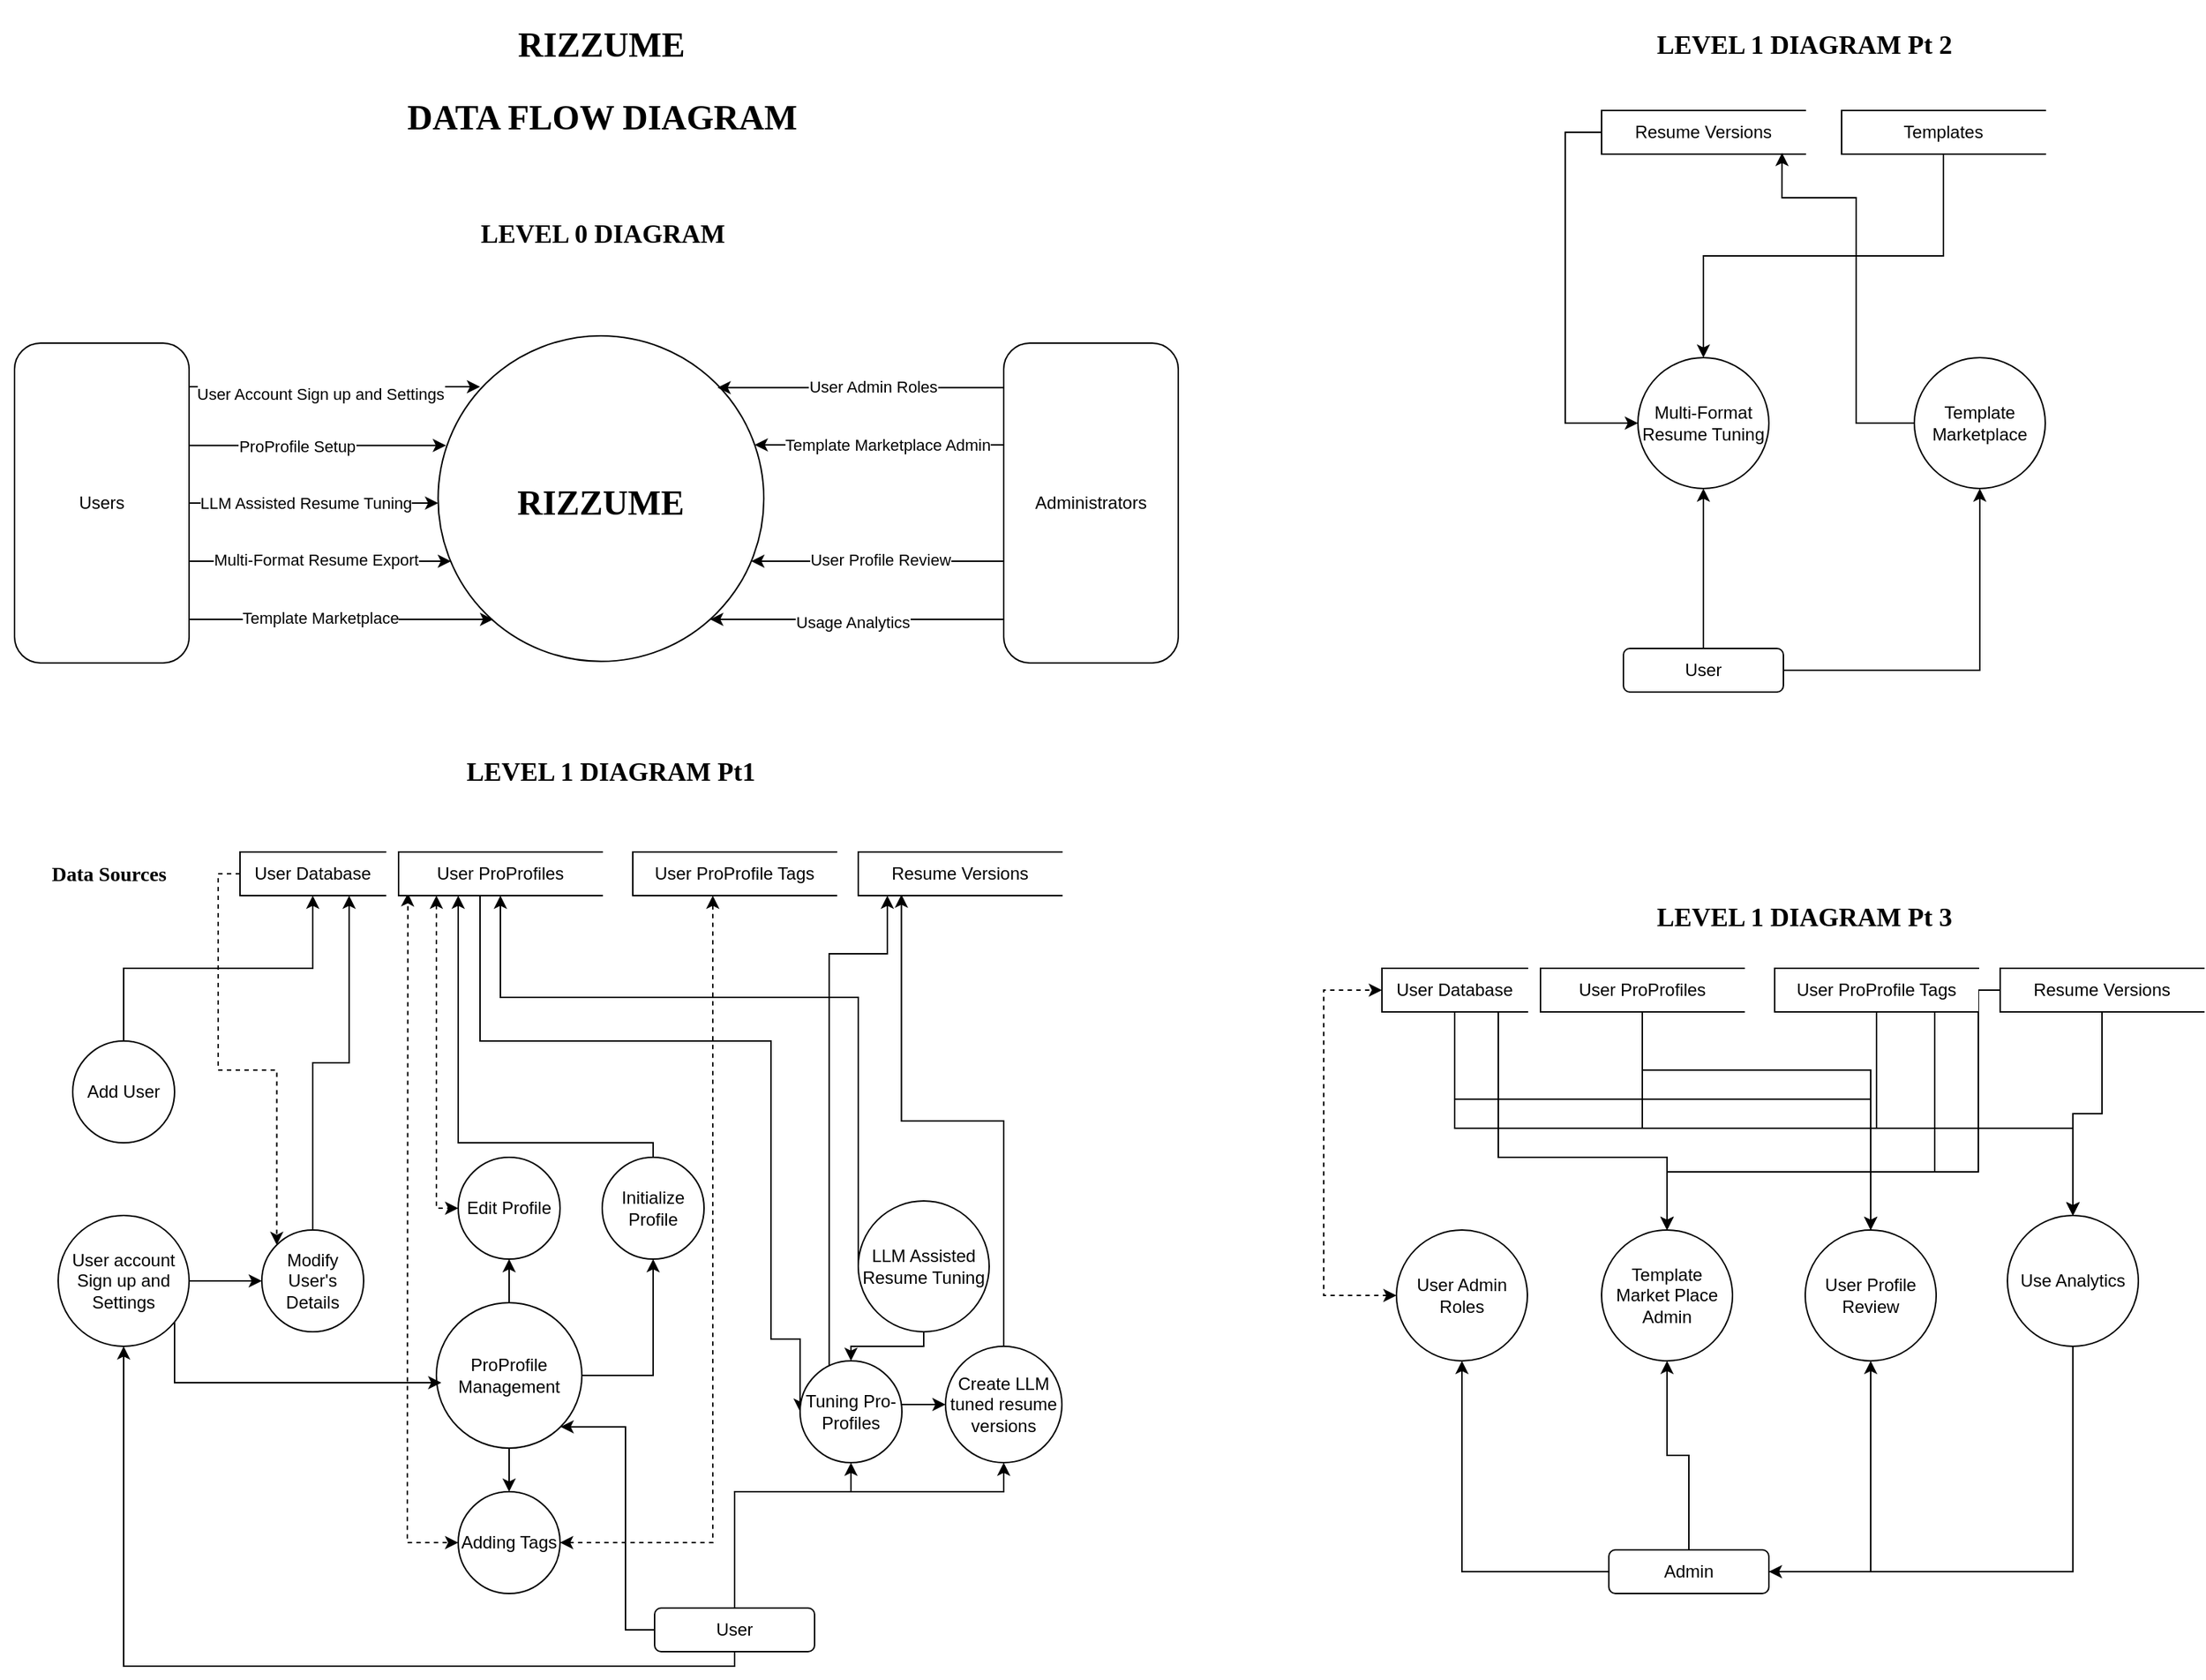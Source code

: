 <mxfile version="25.0.3">
  <diagram name="Page-1" id="mKPKOX54xG1sVrPRqSOk">
    <mxGraphModel dx="2231" dy="877" grid="1" gridSize="10" guides="1" tooltips="1" connect="1" arrows="1" fold="1" page="1" pageScale="1" pageWidth="827" pageHeight="1169" math="0" shadow="0">
      <root>
        <mxCell id="0" />
        <mxCell id="1" parent="0" />
        <mxCell id="oXPiVWxlWM9DNFQVzROF-1" value="&lt;h2&gt;LEVEL 0 DIAGRAM&lt;/h2&gt;" style="text;html=1;align=center;verticalAlign=middle;whiteSpace=wrap;rounded=0;fontFamily=Lucida Console;" parent="1" vertex="1">
          <mxGeometry x="308.5" y="160" width="211" height="30" as="geometry" />
        </mxCell>
        <mxCell id="oXPiVWxlWM9DNFQVzROF-2" value="&lt;h1&gt;RIZZUME&lt;/h1&gt;" style="text;html=1;align=center;verticalAlign=middle;whiteSpace=wrap;rounded=0;fontFamily=Lucida Console;" parent="1" vertex="1">
          <mxGeometry x="308" y="30" width="211" height="30" as="geometry" />
        </mxCell>
        <mxCell id="oXPiVWxlWM9DNFQVzROF-3" value="&lt;h1&gt;DATA FLOW DIAGRAM&lt;/h1&gt;" style="text;html=1;align=center;verticalAlign=middle;whiteSpace=wrap;rounded=0;fontFamily=Lucida Console;" parent="1" vertex="1">
          <mxGeometry x="278" y="80" width="272" height="30" as="geometry" />
        </mxCell>
        <mxCell id="oXPiVWxlWM9DNFQVzROF-6" value="" style="group" parent="1" vertex="1" connectable="0">
          <mxGeometry x="300" y="245" width="250" height="230" as="geometry" />
        </mxCell>
        <mxCell id="oXPiVWxlWM9DNFQVzROF-5" value="" style="ellipse;whiteSpace=wrap;html=1;aspect=fixed;" parent="oXPiVWxlWM9DNFQVzROF-6" vertex="1">
          <mxGeometry x="1.185" width="223.886" height="223.886" as="geometry" />
        </mxCell>
        <mxCell id="oXPiVWxlWM9DNFQVzROF-4" value="&lt;h1&gt;RIZZUME&lt;/h1&gt;" style="text;html=1;align=center;verticalAlign=middle;whiteSpace=wrap;rounded=0;fontFamily=Lucida Console;" parent="oXPiVWxlWM9DNFQVzROF-6" vertex="1">
          <mxGeometry x="57.19" y="98.57" width="111.87" height="32.86" as="geometry" />
        </mxCell>
        <mxCell id="oXPiVWxlWM9DNFQVzROF-27" style="edgeStyle=orthogonalEdgeStyle;rounded=0;orthogonalLoop=1;jettySize=auto;html=1;" parent="1" source="oXPiVWxlWM9DNFQVzROF-7" edge="1">
          <mxGeometry relative="1" as="geometry">
            <mxPoint x="310" y="400" as="targetPoint" />
            <Array as="points">
              <mxPoint x="130" y="400" />
              <mxPoint x="130" y="400" />
            </Array>
          </mxGeometry>
        </mxCell>
        <mxCell id="oXPiVWxlWM9DNFQVzROF-48" value="Multi-Format Resume Export" style="edgeLabel;html=1;align=center;verticalAlign=middle;resizable=0;points=[];" parent="oXPiVWxlWM9DNFQVzROF-27" vertex="1" connectable="0">
          <mxGeometry x="-0.034" y="1" relative="1" as="geometry">
            <mxPoint as="offset" />
          </mxGeometry>
        </mxCell>
        <mxCell id="oXPiVWxlWM9DNFQVzROF-32" style="edgeStyle=orthogonalEdgeStyle;rounded=0;orthogonalLoop=1;jettySize=auto;html=1;" parent="1" source="oXPiVWxlWM9DNFQVzROF-7" target="oXPiVWxlWM9DNFQVzROF-5" edge="1">
          <mxGeometry relative="1" as="geometry">
            <Array as="points">
              <mxPoint x="260" y="360" />
              <mxPoint x="260" y="360" />
            </Array>
          </mxGeometry>
        </mxCell>
        <mxCell id="oXPiVWxlWM9DNFQVzROF-47" value="LLM Assisted Resume Tuning" style="edgeLabel;html=1;align=center;verticalAlign=middle;resizable=0;points=[];" parent="oXPiVWxlWM9DNFQVzROF-32" vertex="1" connectable="0">
          <mxGeometry x="-0.212" y="-1" relative="1" as="geometry">
            <mxPoint x="12" y="-1" as="offset" />
          </mxGeometry>
        </mxCell>
        <mxCell id="oXPiVWxlWM9DNFQVzROF-34" style="edgeStyle=orthogonalEdgeStyle;rounded=0;orthogonalLoop=1;jettySize=auto;html=1;entryX=0.024;entryY=0.337;entryDx=0;entryDy=0;entryPerimeter=0;" parent="1" source="oXPiVWxlWM9DNFQVzROF-7" target="oXPiVWxlWM9DNFQVzROF-5" edge="1">
          <mxGeometry relative="1" as="geometry">
            <mxPoint x="300" y="360" as="targetPoint" />
            <Array as="points">
              <mxPoint x="307" y="320" />
            </Array>
          </mxGeometry>
        </mxCell>
        <mxCell id="oXPiVWxlWM9DNFQVzROF-46" value="ProProfile Setup" style="edgeLabel;html=1;align=center;verticalAlign=middle;resizable=0;points=[];" parent="oXPiVWxlWM9DNFQVzROF-34" vertex="1" connectable="0">
          <mxGeometry x="-0.163" relative="1" as="geometry">
            <mxPoint as="offset" />
          </mxGeometry>
        </mxCell>
        <mxCell id="oXPiVWxlWM9DNFQVzROF-35" style="edgeStyle=orthogonalEdgeStyle;rounded=0;orthogonalLoop=1;jettySize=auto;html=1;" parent="1" source="oXPiVWxlWM9DNFQVzROF-7" edge="1">
          <mxGeometry relative="1" as="geometry">
            <mxPoint x="330" y="280" as="targetPoint" />
            <Array as="points">
              <mxPoint x="130" y="280" />
              <mxPoint x="130" y="280" />
            </Array>
          </mxGeometry>
        </mxCell>
        <mxCell id="oXPiVWxlWM9DNFQVzROF-45" value="&lt;div&gt;&lt;br&gt;&lt;/div&gt;User Account Sign up and Settings" style="edgeLabel;html=1;align=center;verticalAlign=middle;resizable=0;points=[];" parent="oXPiVWxlWM9DNFQVzROF-35" vertex="1" connectable="0">
          <mxGeometry x="-0.313" y="2" relative="1" as="geometry">
            <mxPoint x="21" as="offset" />
          </mxGeometry>
        </mxCell>
        <mxCell id="oXPiVWxlWM9DNFQVzROF-7" value="Users" style="rounded=1;whiteSpace=wrap;html=1;" parent="1" vertex="1">
          <mxGeometry x="10" y="250" width="120" height="220" as="geometry" />
        </mxCell>
        <mxCell id="oXPiVWxlWM9DNFQVzROF-37" style="edgeStyle=orthogonalEdgeStyle;rounded=0;orthogonalLoop=1;jettySize=auto;html=1;" parent="1" source="oXPiVWxlWM9DNFQVzROF-8" target="oXPiVWxlWM9DNFQVzROF-5" edge="1">
          <mxGeometry relative="1" as="geometry">
            <Array as="points">
              <mxPoint x="610" y="440" />
              <mxPoint x="610" y="440" />
            </Array>
          </mxGeometry>
        </mxCell>
        <mxCell id="oXPiVWxlWM9DNFQVzROF-52" value="Usage Analytics" style="edgeLabel;html=1;align=center;verticalAlign=middle;resizable=0;points=[];" parent="oXPiVWxlWM9DNFQVzROF-37" vertex="1" connectable="0">
          <mxGeometry x="0.029" y="2" relative="1" as="geometry">
            <mxPoint as="offset" />
          </mxGeometry>
        </mxCell>
        <mxCell id="oXPiVWxlWM9DNFQVzROF-38" style="edgeStyle=orthogonalEdgeStyle;rounded=0;orthogonalLoop=1;jettySize=auto;html=1;" parent="1" source="oXPiVWxlWM9DNFQVzROF-8" target="oXPiVWxlWM9DNFQVzROF-5" edge="1">
          <mxGeometry relative="1" as="geometry">
            <Array as="points">
              <mxPoint x="580" y="320" />
              <mxPoint x="580" y="320" />
            </Array>
          </mxGeometry>
        </mxCell>
        <mxCell id="oXPiVWxlWM9DNFQVzROF-51" value="Template Marketplace Admin" style="edgeLabel;html=1;align=center;verticalAlign=middle;resizable=0;points=[];" parent="oXPiVWxlWM9DNFQVzROF-38" vertex="1" connectable="0">
          <mxGeometry x="0.086" relative="1" as="geometry">
            <mxPoint x="13" as="offset" />
          </mxGeometry>
        </mxCell>
        <mxCell id="oXPiVWxlWM9DNFQVzROF-39" style="edgeStyle=orthogonalEdgeStyle;rounded=0;orthogonalLoop=1;jettySize=auto;html=1;" parent="1" source="oXPiVWxlWM9DNFQVzROF-8" target="oXPiVWxlWM9DNFQVzROF-5" edge="1">
          <mxGeometry relative="1" as="geometry">
            <Array as="points">
              <mxPoint x="580" y="400" />
              <mxPoint x="580" y="400" />
            </Array>
          </mxGeometry>
        </mxCell>
        <mxCell id="oXPiVWxlWM9DNFQVzROF-53" value="User Profile Review" style="edgeLabel;html=1;align=center;verticalAlign=middle;resizable=0;points=[];" parent="oXPiVWxlWM9DNFQVzROF-39" vertex="1" connectable="0">
          <mxGeometry x="-0.022" y="-1" relative="1" as="geometry">
            <mxPoint as="offset" />
          </mxGeometry>
        </mxCell>
        <mxCell id="oXPiVWxlWM9DNFQVzROF-42" style="edgeStyle=orthogonalEdgeStyle;rounded=0;orthogonalLoop=1;jettySize=auto;html=1;entryX=0.858;entryY=0.159;entryDx=0;entryDy=0;entryPerimeter=0;" parent="1" source="oXPiVWxlWM9DNFQVzROF-8" target="oXPiVWxlWM9DNFQVzROF-5" edge="1">
          <mxGeometry relative="1" as="geometry">
            <Array as="points">
              <mxPoint x="583" y="281" />
            </Array>
          </mxGeometry>
        </mxCell>
        <mxCell id="oXPiVWxlWM9DNFQVzROF-50" value="User Admin Roles" style="edgeLabel;html=1;align=center;verticalAlign=middle;resizable=0;points=[];" parent="oXPiVWxlWM9DNFQVzROF-42" vertex="1" connectable="0">
          <mxGeometry x="-0.086" y="-1" relative="1" as="geometry">
            <mxPoint as="offset" />
          </mxGeometry>
        </mxCell>
        <mxCell id="oXPiVWxlWM9DNFQVzROF-8" value="Administrators" style="rounded=1;whiteSpace=wrap;html=1;" parent="1" vertex="1">
          <mxGeometry x="690" y="250" width="120" height="220" as="geometry" />
        </mxCell>
        <mxCell id="oXPiVWxlWM9DNFQVzROF-44" style="edgeStyle=orthogonalEdgeStyle;rounded=0;orthogonalLoop=1;jettySize=auto;html=1;entryX=0.169;entryY=0.871;entryDx=0;entryDy=0;entryPerimeter=0;" parent="1" source="oXPiVWxlWM9DNFQVzROF-7" target="oXPiVWxlWM9DNFQVzROF-5" edge="1">
          <mxGeometry relative="1" as="geometry">
            <Array as="points">
              <mxPoint x="130" y="440" />
              <mxPoint x="130" y="440" />
            </Array>
          </mxGeometry>
        </mxCell>
        <mxCell id="oXPiVWxlWM9DNFQVzROF-49" value="Template Marketplace" style="edgeLabel;html=1;align=center;verticalAlign=middle;resizable=0;points=[];" parent="oXPiVWxlWM9DNFQVzROF-44" vertex="1" connectable="0">
          <mxGeometry x="-0.146" y="1" relative="1" as="geometry">
            <mxPoint as="offset" />
          </mxGeometry>
        </mxCell>
        <mxCell id="oXPiVWxlWM9DNFQVzROF-54" value="&lt;h2&gt;LEVEL 1 DIAGRAM Pt1&lt;/h2&gt;" style="text;html=1;align=center;verticalAlign=middle;whiteSpace=wrap;rounded=0;fontFamily=Lucida Console;" parent="1" vertex="1">
          <mxGeometry x="300" y="530" width="240" height="30" as="geometry" />
        </mxCell>
        <mxCell id="iDiEvsZZlQ8KxW4KMv1J-35" style="edgeStyle=orthogonalEdgeStyle;rounded=0;orthogonalLoop=1;jettySize=auto;html=1;entryX=0;entryY=0;entryDx=0;entryDy=0;dashed=1;" edge="1" parent="1" source="iDiEvsZZlQ8KxW4KMv1J-4" target="iDiEvsZZlQ8KxW4KMv1J-31">
          <mxGeometry relative="1" as="geometry">
            <Array as="points">
              <mxPoint x="150" y="615" />
              <mxPoint x="150" y="750" />
              <mxPoint x="190" y="750" />
            </Array>
          </mxGeometry>
        </mxCell>
        <mxCell id="iDiEvsZZlQ8KxW4KMv1J-4" value="User Database" style="html=1;dashed=0;whiteSpace=wrap;shape=partialRectangle;right=0;" vertex="1" parent="1">
          <mxGeometry x="165" y="600" width="100" height="30" as="geometry" />
        </mxCell>
        <mxCell id="iDiEvsZZlQ8KxW4KMv1J-45" style="edgeStyle=orthogonalEdgeStyle;rounded=0;orthogonalLoop=1;jettySize=auto;html=1;startArrow=classic;startFill=1;dashed=1;" edge="1" parent="1" source="iDiEvsZZlQ8KxW4KMv1J-5" target="iDiEvsZZlQ8KxW4KMv1J-41">
          <mxGeometry relative="1" as="geometry">
            <Array as="points">
              <mxPoint x="300" y="845" />
            </Array>
          </mxGeometry>
        </mxCell>
        <mxCell id="iDiEvsZZlQ8KxW4KMv1J-52" style="edgeStyle=orthogonalEdgeStyle;rounded=0;orthogonalLoop=1;jettySize=auto;html=1;entryX=0;entryY=0.5;entryDx=0;entryDy=0;dashed=1;exitX=0.046;exitY=0.946;exitDx=0;exitDy=0;exitPerimeter=0;startArrow=classic;startFill=1;" edge="1" parent="1" source="iDiEvsZZlQ8KxW4KMv1J-5" target="iDiEvsZZlQ8KxW4KMv1J-49">
          <mxGeometry relative="1" as="geometry">
            <mxPoint x="299.68" y="630.0" as="sourcePoint" />
            <mxPoint x="325" y="1073.8" as="targetPoint" />
            <Array as="points">
              <mxPoint x="280" y="630" />
              <mxPoint x="280" y="1075" />
            </Array>
          </mxGeometry>
        </mxCell>
        <mxCell id="iDiEvsZZlQ8KxW4KMv1J-62" style="edgeStyle=orthogonalEdgeStyle;rounded=0;orthogonalLoop=1;jettySize=auto;html=1;entryX=0;entryY=0.5;entryDx=0;entryDy=0;startArrow=none;startFill=0;" edge="1" parent="1" source="iDiEvsZZlQ8KxW4KMv1J-5" target="iDiEvsZZlQ8KxW4KMv1J-54">
          <mxGeometry relative="1" as="geometry">
            <Array as="points">
              <mxPoint x="330" y="730" />
              <mxPoint x="530" y="730" />
              <mxPoint x="530" y="935" />
            </Array>
          </mxGeometry>
        </mxCell>
        <mxCell id="iDiEvsZZlQ8KxW4KMv1J-5" value="User ProProfiles" style="html=1;dashed=0;whiteSpace=wrap;shape=partialRectangle;right=0;" vertex="1" parent="1">
          <mxGeometry x="274" y="600" width="140" height="30" as="geometry" />
        </mxCell>
        <mxCell id="iDiEvsZZlQ8KxW4KMv1J-6" value="Resume Versions" style="html=1;dashed=0;whiteSpace=wrap;shape=partialRectangle;right=0;" vertex="1" parent="1">
          <mxGeometry x="590" y="600" width="140" height="30" as="geometry" />
        </mxCell>
        <mxCell id="iDiEvsZZlQ8KxW4KMv1J-83" style="edgeStyle=orthogonalEdgeStyle;rounded=0;orthogonalLoop=1;jettySize=auto;html=1;entryX=0.5;entryY=0;entryDx=0;entryDy=0;" edge="1" parent="1" source="iDiEvsZZlQ8KxW4KMv1J-7" target="iDiEvsZZlQ8KxW4KMv1J-12">
          <mxGeometry relative="1" as="geometry">
            <Array as="points">
              <mxPoint x="1336" y="190" />
              <mxPoint x="1171" y="190" />
            </Array>
          </mxGeometry>
        </mxCell>
        <mxCell id="iDiEvsZZlQ8KxW4KMv1J-7" value="Templates" style="html=1;dashed=0;whiteSpace=wrap;shape=partialRectangle;right=0;" vertex="1" parent="1">
          <mxGeometry x="1266" y="90" width="140" height="30" as="geometry" />
        </mxCell>
        <mxCell id="iDiEvsZZlQ8KxW4KMv1J-8" value="&lt;h3&gt;&lt;font face=&quot;Lucida Console&quot;&gt;Data Sources&lt;/font&gt;&lt;/h3&gt;" style="text;html=1;align=center;verticalAlign=middle;whiteSpace=wrap;rounded=0;" vertex="1" parent="1">
          <mxGeometry y="585" width="150" height="60" as="geometry" />
        </mxCell>
        <mxCell id="iDiEvsZZlQ8KxW4KMv1J-34" style="edgeStyle=orthogonalEdgeStyle;rounded=0;orthogonalLoop=1;jettySize=auto;html=1;entryX=0;entryY=0.5;entryDx=0;entryDy=0;" edge="1" parent="1" source="iDiEvsZZlQ8KxW4KMv1J-9" target="iDiEvsZZlQ8KxW4KMv1J-31">
          <mxGeometry relative="1" as="geometry" />
        </mxCell>
        <mxCell id="iDiEvsZZlQ8KxW4KMv1J-9" value="User account Sign up and Settings" style="ellipse;whiteSpace=wrap;html=1;aspect=fixed;" vertex="1" parent="1">
          <mxGeometry x="40" y="850" width="90" height="90" as="geometry" />
        </mxCell>
        <mxCell id="iDiEvsZZlQ8KxW4KMv1J-43" style="edgeStyle=orthogonalEdgeStyle;rounded=0;orthogonalLoop=1;jettySize=auto;html=1;entryX=0.5;entryY=1;entryDx=0;entryDy=0;" edge="1" parent="1" source="iDiEvsZZlQ8KxW4KMv1J-10" target="iDiEvsZZlQ8KxW4KMv1J-41">
          <mxGeometry relative="1" as="geometry" />
        </mxCell>
        <mxCell id="iDiEvsZZlQ8KxW4KMv1J-44" style="edgeStyle=orthogonalEdgeStyle;rounded=0;orthogonalLoop=1;jettySize=auto;html=1;entryX=0.5;entryY=1;entryDx=0;entryDy=0;" edge="1" parent="1" source="iDiEvsZZlQ8KxW4KMv1J-10" target="iDiEvsZZlQ8KxW4KMv1J-42">
          <mxGeometry relative="1" as="geometry" />
        </mxCell>
        <mxCell id="iDiEvsZZlQ8KxW4KMv1J-50" style="edgeStyle=orthogonalEdgeStyle;rounded=0;orthogonalLoop=1;jettySize=auto;html=1;entryX=0.5;entryY=0;entryDx=0;entryDy=0;" edge="1" parent="1" source="iDiEvsZZlQ8KxW4KMv1J-10" target="iDiEvsZZlQ8KxW4KMv1J-49">
          <mxGeometry relative="1" as="geometry" />
        </mxCell>
        <mxCell id="iDiEvsZZlQ8KxW4KMv1J-10" value="ProProfile Management" style="ellipse;whiteSpace=wrap;html=1;aspect=fixed;" vertex="1" parent="1">
          <mxGeometry x="300" y="910" width="100" height="100" as="geometry" />
        </mxCell>
        <mxCell id="iDiEvsZZlQ8KxW4KMv1J-60" style="edgeStyle=orthogonalEdgeStyle;rounded=0;orthogonalLoop=1;jettySize=auto;html=1;" edge="1" parent="1" source="iDiEvsZZlQ8KxW4KMv1J-11" target="iDiEvsZZlQ8KxW4KMv1J-54">
          <mxGeometry relative="1" as="geometry">
            <Array as="points">
              <mxPoint x="635" y="940" />
              <mxPoint x="585" y="940" />
            </Array>
          </mxGeometry>
        </mxCell>
        <mxCell id="iDiEvsZZlQ8KxW4KMv1J-11" value="LLM Assisted Resume Tuning" style="ellipse;whiteSpace=wrap;html=1;aspect=fixed;" vertex="1" parent="1">
          <mxGeometry x="590" y="840" width="90" height="90" as="geometry" />
        </mxCell>
        <mxCell id="iDiEvsZZlQ8KxW4KMv1J-12" value="Multi-Format Resume Tuning" style="ellipse;whiteSpace=wrap;html=1;aspect=fixed;" vertex="1" parent="1">
          <mxGeometry x="1126" y="260" width="90" height="90" as="geometry" />
        </mxCell>
        <mxCell id="iDiEvsZZlQ8KxW4KMv1J-13" value="Template Marketplace" style="ellipse;whiteSpace=wrap;html=1;aspect=fixed;" vertex="1" parent="1">
          <mxGeometry x="1316" y="260" width="90" height="90" as="geometry" />
        </mxCell>
        <mxCell id="iDiEvsZZlQ8KxW4KMv1J-29" style="edgeStyle=orthogonalEdgeStyle;rounded=0;orthogonalLoop=1;jettySize=auto;html=1;entryX=0.5;entryY=1;entryDx=0;entryDy=0;" edge="1" parent="1" source="iDiEvsZZlQ8KxW4KMv1J-14" target="iDiEvsZZlQ8KxW4KMv1J-9">
          <mxGeometry relative="1" as="geometry">
            <Array as="points">
              <mxPoint x="505" y="1160" />
              <mxPoint x="85" y="1160" />
            </Array>
          </mxGeometry>
        </mxCell>
        <mxCell id="iDiEvsZZlQ8KxW4KMv1J-56" style="edgeStyle=orthogonalEdgeStyle;rounded=0;orthogonalLoop=1;jettySize=auto;html=1;entryX=1;entryY=1;entryDx=0;entryDy=0;" edge="1" parent="1" source="iDiEvsZZlQ8KxW4KMv1J-14" target="iDiEvsZZlQ8KxW4KMv1J-10">
          <mxGeometry relative="1" as="geometry">
            <Array as="points">
              <mxPoint x="430" y="1135" />
              <mxPoint x="430" y="995" />
            </Array>
          </mxGeometry>
        </mxCell>
        <mxCell id="iDiEvsZZlQ8KxW4KMv1J-57" style="edgeStyle=orthogonalEdgeStyle;rounded=0;orthogonalLoop=1;jettySize=auto;html=1;entryX=0.5;entryY=1;entryDx=0;entryDy=0;" edge="1" parent="1" source="iDiEvsZZlQ8KxW4KMv1J-14" target="iDiEvsZZlQ8KxW4KMv1J-54">
          <mxGeometry relative="1" as="geometry">
            <Array as="points">
              <mxPoint x="505" y="1040" />
              <mxPoint x="585" y="1040" />
            </Array>
          </mxGeometry>
        </mxCell>
        <mxCell id="iDiEvsZZlQ8KxW4KMv1J-58" style="edgeStyle=orthogonalEdgeStyle;rounded=0;orthogonalLoop=1;jettySize=auto;html=1;entryX=0.5;entryY=1;entryDx=0;entryDy=0;" edge="1" parent="1" source="iDiEvsZZlQ8KxW4KMv1J-14" target="iDiEvsZZlQ8KxW4KMv1J-55">
          <mxGeometry relative="1" as="geometry">
            <Array as="points">
              <mxPoint x="505" y="1040" />
              <mxPoint x="690" y="1040" />
            </Array>
          </mxGeometry>
        </mxCell>
        <mxCell id="iDiEvsZZlQ8KxW4KMv1J-14" value="User" style="rounded=1;whiteSpace=wrap;html=1;" vertex="1" parent="1">
          <mxGeometry x="450" y="1120" width="110" height="30" as="geometry" />
        </mxCell>
        <mxCell id="iDiEvsZZlQ8KxW4KMv1J-33" style="edgeStyle=orthogonalEdgeStyle;rounded=0;orthogonalLoop=1;jettySize=auto;html=1;" edge="1" parent="1" source="iDiEvsZZlQ8KxW4KMv1J-30" target="iDiEvsZZlQ8KxW4KMv1J-4">
          <mxGeometry relative="1" as="geometry">
            <Array as="points">
              <mxPoint x="85" y="680" />
              <mxPoint x="215" y="680" />
            </Array>
          </mxGeometry>
        </mxCell>
        <mxCell id="iDiEvsZZlQ8KxW4KMv1J-30" value="Add User" style="ellipse;whiteSpace=wrap;html=1;aspect=fixed;" vertex="1" parent="1">
          <mxGeometry x="50" y="730" width="70" height="70" as="geometry" />
        </mxCell>
        <mxCell id="iDiEvsZZlQ8KxW4KMv1J-36" style="edgeStyle=orthogonalEdgeStyle;rounded=0;orthogonalLoop=1;jettySize=auto;html=1;entryX=0.75;entryY=1;entryDx=0;entryDy=0;" edge="1" parent="1" source="iDiEvsZZlQ8KxW4KMv1J-31" target="iDiEvsZZlQ8KxW4KMv1J-4">
          <mxGeometry relative="1" as="geometry" />
        </mxCell>
        <mxCell id="iDiEvsZZlQ8KxW4KMv1J-31" value="Modify User&#39;s Details" style="ellipse;whiteSpace=wrap;html=1;aspect=fixed;" vertex="1" parent="1">
          <mxGeometry x="180" y="860" width="70" height="70" as="geometry" />
        </mxCell>
        <mxCell id="iDiEvsZZlQ8KxW4KMv1J-40" style="edgeStyle=orthogonalEdgeStyle;rounded=0;orthogonalLoop=1;jettySize=auto;html=1;entryX=0.034;entryY=0.55;entryDx=0;entryDy=0;entryPerimeter=0;" edge="1" parent="1" source="iDiEvsZZlQ8KxW4KMv1J-9" target="iDiEvsZZlQ8KxW4KMv1J-10">
          <mxGeometry relative="1" as="geometry">
            <Array as="points">
              <mxPoint x="120" y="965" />
            </Array>
          </mxGeometry>
        </mxCell>
        <mxCell id="iDiEvsZZlQ8KxW4KMv1J-41" value="Edit Profile" style="ellipse;whiteSpace=wrap;html=1;aspect=fixed;" vertex="1" parent="1">
          <mxGeometry x="315" y="810" width="70" height="70" as="geometry" />
        </mxCell>
        <mxCell id="iDiEvsZZlQ8KxW4KMv1J-42" value="Initialize Profile" style="ellipse;whiteSpace=wrap;html=1;aspect=fixed;" vertex="1" parent="1">
          <mxGeometry x="414" y="810" width="70" height="70" as="geometry" />
        </mxCell>
        <mxCell id="iDiEvsZZlQ8KxW4KMv1J-48" value="User ProProfile Tags" style="html=1;dashed=0;whiteSpace=wrap;shape=partialRectangle;right=0;" vertex="1" parent="1">
          <mxGeometry x="435" y="600" width="140" height="30" as="geometry" />
        </mxCell>
        <mxCell id="iDiEvsZZlQ8KxW4KMv1J-51" style="edgeStyle=orthogonalEdgeStyle;rounded=0;orthogonalLoop=1;jettySize=auto;html=1;startArrow=classic;startFill=1;endArrow=classic;endFill=1;dashed=1;" edge="1" parent="1" source="iDiEvsZZlQ8KxW4KMv1J-49" target="iDiEvsZZlQ8KxW4KMv1J-48">
          <mxGeometry relative="1" as="geometry">
            <Array as="points">
              <mxPoint x="490" y="1075" />
            </Array>
          </mxGeometry>
        </mxCell>
        <mxCell id="iDiEvsZZlQ8KxW4KMv1J-49" value="Adding Tags" style="ellipse;whiteSpace=wrap;html=1;aspect=fixed;" vertex="1" parent="1">
          <mxGeometry x="315" y="1040" width="70" height="70" as="geometry" />
        </mxCell>
        <mxCell id="iDiEvsZZlQ8KxW4KMv1J-68" style="edgeStyle=orthogonalEdgeStyle;rounded=0;orthogonalLoop=1;jettySize=auto;html=1;" edge="1" parent="1" source="iDiEvsZZlQ8KxW4KMv1J-54">
          <mxGeometry relative="1" as="geometry">
            <mxPoint x="610" y="630" as="targetPoint" />
            <Array as="points">
              <mxPoint x="570" y="670" />
              <mxPoint x="610" y="670" />
              <mxPoint x="610" y="630" />
            </Array>
          </mxGeometry>
        </mxCell>
        <mxCell id="iDiEvsZZlQ8KxW4KMv1J-71" style="edgeStyle=orthogonalEdgeStyle;rounded=0;orthogonalLoop=1;jettySize=auto;html=1;entryX=0;entryY=0.5;entryDx=0;entryDy=0;" edge="1" parent="1" source="iDiEvsZZlQ8KxW4KMv1J-54" target="iDiEvsZZlQ8KxW4KMv1J-55">
          <mxGeometry relative="1" as="geometry">
            <Array as="points">
              <mxPoint x="630" y="980" />
              <mxPoint x="630" y="980" />
            </Array>
          </mxGeometry>
        </mxCell>
        <mxCell id="iDiEvsZZlQ8KxW4KMv1J-54" value="Tuning Pro-Profiles" style="ellipse;whiteSpace=wrap;html=1;aspect=fixed;" vertex="1" parent="1">
          <mxGeometry x="550" y="950" width="70" height="70" as="geometry" />
        </mxCell>
        <mxCell id="iDiEvsZZlQ8KxW4KMv1J-55" value="Create LLM tuned resume versions" style="ellipse;whiteSpace=wrap;html=1;aspect=fixed;" vertex="1" parent="1">
          <mxGeometry x="650" y="940" width="80" height="80" as="geometry" />
        </mxCell>
        <mxCell id="iDiEvsZZlQ8KxW4KMv1J-59" style="edgeStyle=orthogonalEdgeStyle;rounded=0;orthogonalLoop=1;jettySize=auto;html=1;entryX=0.5;entryY=1;entryDx=0;entryDy=0;" edge="1" parent="1" source="iDiEvsZZlQ8KxW4KMv1J-11" target="iDiEvsZZlQ8KxW4KMv1J-5">
          <mxGeometry relative="1" as="geometry">
            <Array as="points">
              <mxPoint x="590" y="700" />
              <mxPoint x="344" y="700" />
            </Array>
          </mxGeometry>
        </mxCell>
        <mxCell id="iDiEvsZZlQ8KxW4KMv1J-64" style="edgeStyle=orthogonalEdgeStyle;rounded=0;orthogonalLoop=1;jettySize=auto;html=1;entryX=0.189;entryY=1.016;entryDx=0;entryDy=0;entryPerimeter=0;exitX=0.5;exitY=0;exitDx=0;exitDy=0;" edge="1" parent="1" source="iDiEvsZZlQ8KxW4KMv1J-42">
          <mxGeometry relative="1" as="geometry">
            <mxPoint x="463.54" y="809.52" as="sourcePoint" />
            <mxPoint x="315.0" y="630" as="targetPoint" />
            <Array as="points">
              <mxPoint x="449" y="800" />
              <mxPoint x="315" y="800" />
            </Array>
          </mxGeometry>
        </mxCell>
        <mxCell id="iDiEvsZZlQ8KxW4KMv1J-74" style="edgeStyle=orthogonalEdgeStyle;rounded=0;orthogonalLoop=1;jettySize=auto;html=1;entryX=0.212;entryY=0.976;entryDx=0;entryDy=0;entryPerimeter=0;" edge="1" parent="1" source="iDiEvsZZlQ8KxW4KMv1J-55" target="iDiEvsZZlQ8KxW4KMv1J-6">
          <mxGeometry relative="1" as="geometry" />
        </mxCell>
        <mxCell id="iDiEvsZZlQ8KxW4KMv1J-82" style="edgeStyle=orthogonalEdgeStyle;rounded=0;orthogonalLoop=1;jettySize=auto;html=1;exitX=0;exitY=0.5;exitDx=0;exitDy=0;" edge="1" parent="1" source="iDiEvsZZlQ8KxW4KMv1J-78" target="iDiEvsZZlQ8KxW4KMv1J-12">
          <mxGeometry relative="1" as="geometry">
            <Array as="points">
              <mxPoint x="1076" y="105" />
              <mxPoint x="1076" y="305" />
            </Array>
          </mxGeometry>
        </mxCell>
        <mxCell id="iDiEvsZZlQ8KxW4KMv1J-78" value="Resume Versions" style="html=1;dashed=0;whiteSpace=wrap;shape=partialRectangle;right=0;" vertex="1" parent="1">
          <mxGeometry x="1101" y="90" width="140" height="30" as="geometry" />
        </mxCell>
        <mxCell id="iDiEvsZZlQ8KxW4KMv1J-85" style="edgeStyle=orthogonalEdgeStyle;rounded=0;orthogonalLoop=1;jettySize=auto;html=1;entryX=0.5;entryY=1;entryDx=0;entryDy=0;" edge="1" parent="1" source="iDiEvsZZlQ8KxW4KMv1J-80" target="iDiEvsZZlQ8KxW4KMv1J-13">
          <mxGeometry relative="1" as="geometry" />
        </mxCell>
        <mxCell id="iDiEvsZZlQ8KxW4KMv1J-86" style="edgeStyle=orthogonalEdgeStyle;rounded=0;orthogonalLoop=1;jettySize=auto;html=1;" edge="1" parent="1" source="iDiEvsZZlQ8KxW4KMv1J-80" target="iDiEvsZZlQ8KxW4KMv1J-12">
          <mxGeometry relative="1" as="geometry" />
        </mxCell>
        <mxCell id="iDiEvsZZlQ8KxW4KMv1J-80" value="User" style="rounded=1;whiteSpace=wrap;html=1;" vertex="1" parent="1">
          <mxGeometry x="1116" y="460" width="110" height="30" as="geometry" />
        </mxCell>
        <mxCell id="iDiEvsZZlQ8KxW4KMv1J-84" style="edgeStyle=orthogonalEdgeStyle;rounded=0;orthogonalLoop=1;jettySize=auto;html=1;entryX=0.886;entryY=0.971;entryDx=0;entryDy=0;entryPerimeter=0;" edge="1" parent="1" source="iDiEvsZZlQ8KxW4KMv1J-13" target="iDiEvsZZlQ8KxW4KMv1J-78">
          <mxGeometry relative="1" as="geometry">
            <Array as="points">
              <mxPoint x="1276" y="305" />
              <mxPoint x="1276" y="150" />
              <mxPoint x="1225" y="150" />
            </Array>
          </mxGeometry>
        </mxCell>
        <mxCell id="iDiEvsZZlQ8KxW4KMv1J-95" style="edgeStyle=orthogonalEdgeStyle;rounded=0;orthogonalLoop=1;jettySize=auto;html=1;" edge="1" parent="1" source="iDiEvsZZlQ8KxW4KMv1J-88" target="iDiEvsZZlQ8KxW4KMv1J-94">
          <mxGeometry relative="1" as="geometry" />
        </mxCell>
        <mxCell id="iDiEvsZZlQ8KxW4KMv1J-102" style="edgeStyle=orthogonalEdgeStyle;rounded=0;orthogonalLoop=1;jettySize=auto;html=1;entryX=0.5;entryY=1;entryDx=0;entryDy=0;" edge="1" parent="1" source="iDiEvsZZlQ8KxW4KMv1J-88" target="iDiEvsZZlQ8KxW4KMv1J-97">
          <mxGeometry relative="1" as="geometry" />
        </mxCell>
        <mxCell id="iDiEvsZZlQ8KxW4KMv1J-103" style="edgeStyle=orthogonalEdgeStyle;rounded=0;orthogonalLoop=1;jettySize=auto;html=1;entryX=0.5;entryY=1;entryDx=0;entryDy=0;" edge="1" parent="1" source="iDiEvsZZlQ8KxW4KMv1J-88" target="iDiEvsZZlQ8KxW4KMv1J-98">
          <mxGeometry relative="1" as="geometry" />
        </mxCell>
        <mxCell id="iDiEvsZZlQ8KxW4KMv1J-88" value="Admin" style="rounded=1;whiteSpace=wrap;html=1;" vertex="1" parent="1">
          <mxGeometry x="1106" y="1080" width="110" height="30" as="geometry" />
        </mxCell>
        <mxCell id="iDiEvsZZlQ8KxW4KMv1J-100" style="edgeStyle=orthogonalEdgeStyle;rounded=0;orthogonalLoop=1;jettySize=auto;html=1;" edge="1" parent="1" source="iDiEvsZZlQ8KxW4KMv1J-89" target="iDiEvsZZlQ8KxW4KMv1J-97">
          <mxGeometry relative="1" as="geometry">
            <Array as="points">
              <mxPoint x="1030" y="810" />
              <mxPoint x="1146" y="810" />
            </Array>
          </mxGeometry>
        </mxCell>
        <mxCell id="iDiEvsZZlQ8KxW4KMv1J-104" style="edgeStyle=orthogonalEdgeStyle;rounded=0;orthogonalLoop=1;jettySize=auto;html=1;entryX=0.5;entryY=0;entryDx=0;entryDy=0;" edge="1" parent="1" source="iDiEvsZZlQ8KxW4KMv1J-89" target="iDiEvsZZlQ8KxW4KMv1J-98">
          <mxGeometry relative="1" as="geometry">
            <Array as="points">
              <mxPoint x="1000" y="770" />
              <mxPoint x="1286" y="770" />
            </Array>
          </mxGeometry>
        </mxCell>
        <mxCell id="iDiEvsZZlQ8KxW4KMv1J-107" style="edgeStyle=orthogonalEdgeStyle;rounded=0;orthogonalLoop=1;jettySize=auto;html=1;entryX=0.5;entryY=0;entryDx=0;entryDy=0;" edge="1" parent="1" source="iDiEvsZZlQ8KxW4KMv1J-89" target="iDiEvsZZlQ8KxW4KMv1J-99">
          <mxGeometry relative="1" as="geometry">
            <Array as="points">
              <mxPoint x="1000" y="790" />
              <mxPoint x="1425" y="790" />
            </Array>
          </mxGeometry>
        </mxCell>
        <mxCell id="iDiEvsZZlQ8KxW4KMv1J-89" value="User Database" style="html=1;dashed=0;whiteSpace=wrap;shape=partialRectangle;right=0;" vertex="1" parent="1">
          <mxGeometry x="950" y="680" width="100" height="30" as="geometry" />
        </mxCell>
        <mxCell id="iDiEvsZZlQ8KxW4KMv1J-105" style="edgeStyle=orthogonalEdgeStyle;rounded=0;orthogonalLoop=1;jettySize=auto;html=1;entryX=0.5;entryY=0;entryDx=0;entryDy=0;" edge="1" parent="1" source="iDiEvsZZlQ8KxW4KMv1J-90" target="iDiEvsZZlQ8KxW4KMv1J-98">
          <mxGeometry relative="1" as="geometry">
            <Array as="points">
              <mxPoint x="1129" y="750" />
              <mxPoint x="1286" y="750" />
            </Array>
          </mxGeometry>
        </mxCell>
        <mxCell id="iDiEvsZZlQ8KxW4KMv1J-110" style="edgeStyle=orthogonalEdgeStyle;rounded=0;orthogonalLoop=1;jettySize=auto;html=1;" edge="1" parent="1" source="iDiEvsZZlQ8KxW4KMv1J-90" target="iDiEvsZZlQ8KxW4KMv1J-99">
          <mxGeometry relative="1" as="geometry">
            <Array as="points">
              <mxPoint x="1129" y="790" />
              <mxPoint x="1425" y="790" />
            </Array>
          </mxGeometry>
        </mxCell>
        <mxCell id="iDiEvsZZlQ8KxW4KMv1J-90" value="User ProProfiles" style="html=1;dashed=0;whiteSpace=wrap;shape=partialRectangle;right=0;" vertex="1" parent="1">
          <mxGeometry x="1059" y="680" width="140" height="30" as="geometry" />
        </mxCell>
        <mxCell id="iDiEvsZZlQ8KxW4KMv1J-109" style="edgeStyle=orthogonalEdgeStyle;rounded=0;orthogonalLoop=1;jettySize=auto;html=1;entryX=0.5;entryY=0;entryDx=0;entryDy=0;" edge="1" parent="1" source="iDiEvsZZlQ8KxW4KMv1J-91" target="iDiEvsZZlQ8KxW4KMv1J-97">
          <mxGeometry relative="1" as="geometry">
            <Array as="points">
              <mxPoint x="1360" y="695" />
              <mxPoint x="1360" y="820" />
              <mxPoint x="1146" y="820" />
            </Array>
          </mxGeometry>
        </mxCell>
        <mxCell id="iDiEvsZZlQ8KxW4KMv1J-112" style="edgeStyle=orthogonalEdgeStyle;rounded=0;orthogonalLoop=1;jettySize=auto;html=1;entryX=0.5;entryY=0;entryDx=0;entryDy=0;" edge="1" parent="1" source="iDiEvsZZlQ8KxW4KMv1J-91" target="iDiEvsZZlQ8KxW4KMv1J-99">
          <mxGeometry relative="1" as="geometry" />
        </mxCell>
        <mxCell id="iDiEvsZZlQ8KxW4KMv1J-91" value="Resume Versions" style="html=1;dashed=0;whiteSpace=wrap;shape=partialRectangle;right=0;" vertex="1" parent="1">
          <mxGeometry x="1375" y="680" width="140" height="30" as="geometry" />
        </mxCell>
        <mxCell id="iDiEvsZZlQ8KxW4KMv1J-106" style="edgeStyle=orthogonalEdgeStyle;rounded=0;orthogonalLoop=1;jettySize=auto;html=1;entryX=0.5;entryY=0;entryDx=0;entryDy=0;" edge="1" parent="1" source="iDiEvsZZlQ8KxW4KMv1J-92" target="iDiEvsZZlQ8KxW4KMv1J-97">
          <mxGeometry relative="1" as="geometry">
            <Array as="points">
              <mxPoint x="1330" y="820" />
              <mxPoint x="1146" y="820" />
            </Array>
          </mxGeometry>
        </mxCell>
        <mxCell id="iDiEvsZZlQ8KxW4KMv1J-111" style="edgeStyle=orthogonalEdgeStyle;rounded=0;orthogonalLoop=1;jettySize=auto;html=1;entryX=0.5;entryY=0;entryDx=0;entryDy=0;" edge="1" parent="1" source="iDiEvsZZlQ8KxW4KMv1J-92" target="iDiEvsZZlQ8KxW4KMv1J-99">
          <mxGeometry relative="1" as="geometry">
            <Array as="points">
              <mxPoint x="1290" y="790" />
              <mxPoint x="1425" y="790" />
            </Array>
          </mxGeometry>
        </mxCell>
        <mxCell id="iDiEvsZZlQ8KxW4KMv1J-92" value="User ProProfile Tags" style="html=1;dashed=0;whiteSpace=wrap;shape=partialRectangle;right=0;" vertex="1" parent="1">
          <mxGeometry x="1220" y="680" width="140" height="30" as="geometry" />
        </mxCell>
        <mxCell id="iDiEvsZZlQ8KxW4KMv1J-96" style="edgeStyle=orthogonalEdgeStyle;rounded=0;orthogonalLoop=1;jettySize=auto;html=1;entryX=0;entryY=0.5;entryDx=0;entryDy=0;startArrow=classic;startFill=1;dashed=1;" edge="1" parent="1" source="iDiEvsZZlQ8KxW4KMv1J-94" target="iDiEvsZZlQ8KxW4KMv1J-89">
          <mxGeometry relative="1" as="geometry">
            <Array as="points">
              <mxPoint x="910" y="905" />
              <mxPoint x="910" y="695" />
            </Array>
          </mxGeometry>
        </mxCell>
        <mxCell id="iDiEvsZZlQ8KxW4KMv1J-94" value="User Admin Roles" style="ellipse;whiteSpace=wrap;html=1;aspect=fixed;" vertex="1" parent="1">
          <mxGeometry x="960" y="860" width="90" height="90" as="geometry" />
        </mxCell>
        <mxCell id="iDiEvsZZlQ8KxW4KMv1J-97" value="Template Market Place Admin" style="ellipse;whiteSpace=wrap;html=1;aspect=fixed;" vertex="1" parent="1">
          <mxGeometry x="1101" y="860" width="90" height="90" as="geometry" />
        </mxCell>
        <mxCell id="iDiEvsZZlQ8KxW4KMv1J-98" value="User Profile Review" style="ellipse;whiteSpace=wrap;html=1;aspect=fixed;" vertex="1" parent="1">
          <mxGeometry x="1241" y="860" width="90" height="90" as="geometry" />
        </mxCell>
        <mxCell id="iDiEvsZZlQ8KxW4KMv1J-113" style="edgeStyle=orthogonalEdgeStyle;rounded=0;orthogonalLoop=1;jettySize=auto;html=1;" edge="1" parent="1" source="iDiEvsZZlQ8KxW4KMv1J-99" target="iDiEvsZZlQ8KxW4KMv1J-88">
          <mxGeometry relative="1" as="geometry">
            <Array as="points">
              <mxPoint x="1425" y="1095" />
            </Array>
          </mxGeometry>
        </mxCell>
        <mxCell id="iDiEvsZZlQ8KxW4KMv1J-99" value="Use Analytics" style="ellipse;whiteSpace=wrap;html=1;aspect=fixed;" vertex="1" parent="1">
          <mxGeometry x="1380" y="850" width="90" height="90" as="geometry" />
        </mxCell>
        <mxCell id="iDiEvsZZlQ8KxW4KMv1J-114" value="&lt;h2&gt;LEVEL 1 DIAGRAM Pt 2&lt;/h2&gt;" style="text;html=1;align=center;verticalAlign=middle;whiteSpace=wrap;rounded=0;fontFamily=Lucida Console;" vertex="1" parent="1">
          <mxGeometry x="1108" y="30" width="265" height="30" as="geometry" />
        </mxCell>
        <mxCell id="iDiEvsZZlQ8KxW4KMv1J-115" value="&lt;h2&gt;LEVEL 1 DIAGRAM Pt 3&lt;/h2&gt;" style="text;html=1;align=center;verticalAlign=middle;whiteSpace=wrap;rounded=0;fontFamily=Lucida Console;" vertex="1" parent="1">
          <mxGeometry x="1108" y="630" width="265" height="30" as="geometry" />
        </mxCell>
      </root>
    </mxGraphModel>
  </diagram>
</mxfile>
